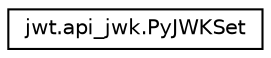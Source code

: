digraph "Graphical Class Hierarchy"
{
 // LATEX_PDF_SIZE
  edge [fontname="Helvetica",fontsize="10",labelfontname="Helvetica",labelfontsize="10"];
  node [fontname="Helvetica",fontsize="10",shape=record];
  rankdir="LR";
  Node0 [label="jwt.api_jwk.PyJWKSet",height=0.2,width=0.4,color="black", fillcolor="white", style="filled",URL="$classjwt_1_1api__jwk_1_1PyJWKSet.html",tooltip=" "];
}
